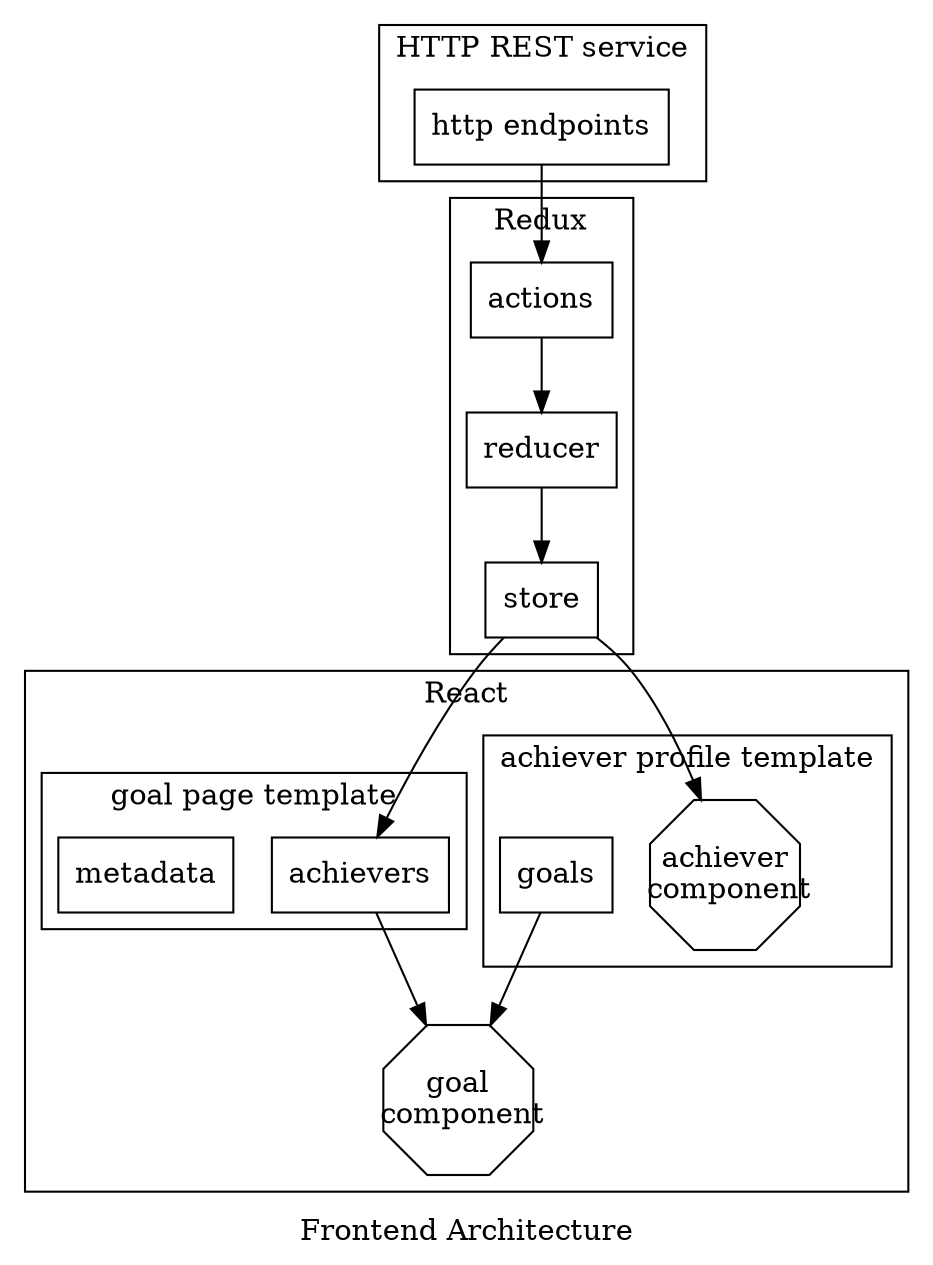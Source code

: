 digraph architecture{
    label="Frontend Architecture"
    
    subgraph cluster_react_views{
        label="React"
        compound=true
        achiever_component[
            label="achiever\n component",
            shape="polygon",
            sides=8,
            fixedsize=true,
            width="1"
            height="1"
        ]

        goal_component[
            label="goal\n component",
            shape="polygon",
            sides=8,
            fixedsize=true,
            width="1"
            height="1"
        ]

        subgraph cluster_achiever_profile{
            label="achiever profile template"
            goals[shape="rectangle"]
            achiever_component
            goals
        }

        subgraph cluster_goal_page{
            label="goal page template"
            
            achievers[shape="rectangle"]

            metadata[label="metadata",shape="rectangle"]
            achievers
        }    
    }

    subgraph cluster_redux{
        label="Redux"
        store[shape="rectangle"]
        actions[shape="rectangle"]
        reducer[shape="rectangle"]
        actions->reducer->store
    }
    subgraph cluster_rest_api_interface{
        label="HTTP REST service"
        httpendpoints[shape="rectangle",label="http endpoints"]
    }
    httpendpoints->actions
    store->{
        achievers
        achiever_component
    }
    achievers->goal_component
    goals->goal_component
}
